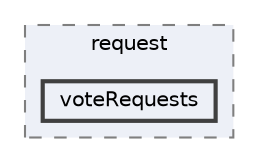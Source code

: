 digraph "src/main/java/com/master1/planningpoker/dtos/request/voteRequests"
{
 // LATEX_PDF_SIZE
  bgcolor="transparent";
  edge [fontname=Helvetica,fontsize=10,labelfontname=Helvetica,labelfontsize=10];
  node [fontname=Helvetica,fontsize=10,shape=box,height=0.2,width=0.4];
  compound=true
  subgraph clusterdir_247480dab118958f365e9e11f17b9894 {
    graph [ bgcolor="#edf0f7", pencolor="grey50", label="request", fontname=Helvetica,fontsize=10 style="filled,dashed", URL="dir_247480dab118958f365e9e11f17b9894.html",tooltip=""]
  dir_d5874ca91eee3138d165713934681521 [label="voteRequests", fillcolor="#edf0f7", color="grey25", style="filled,bold", URL="dir_d5874ca91eee3138d165713934681521.html",tooltip=""];
  }
}
